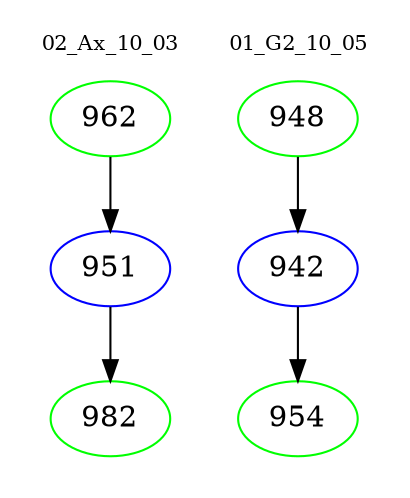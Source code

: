 digraph{
subgraph cluster_0 {
color = white
label = "02_Ax_10_03";
fontsize=10;
T0_962 [label="962", color="green"]
T0_962 -> T0_951 [color="black"]
T0_951 [label="951", color="blue"]
T0_951 -> T0_982 [color="black"]
T0_982 [label="982", color="green"]
}
subgraph cluster_1 {
color = white
label = "01_G2_10_05";
fontsize=10;
T1_948 [label="948", color="green"]
T1_948 -> T1_942 [color="black"]
T1_942 [label="942", color="blue"]
T1_942 -> T1_954 [color="black"]
T1_954 [label="954", color="green"]
}
}
